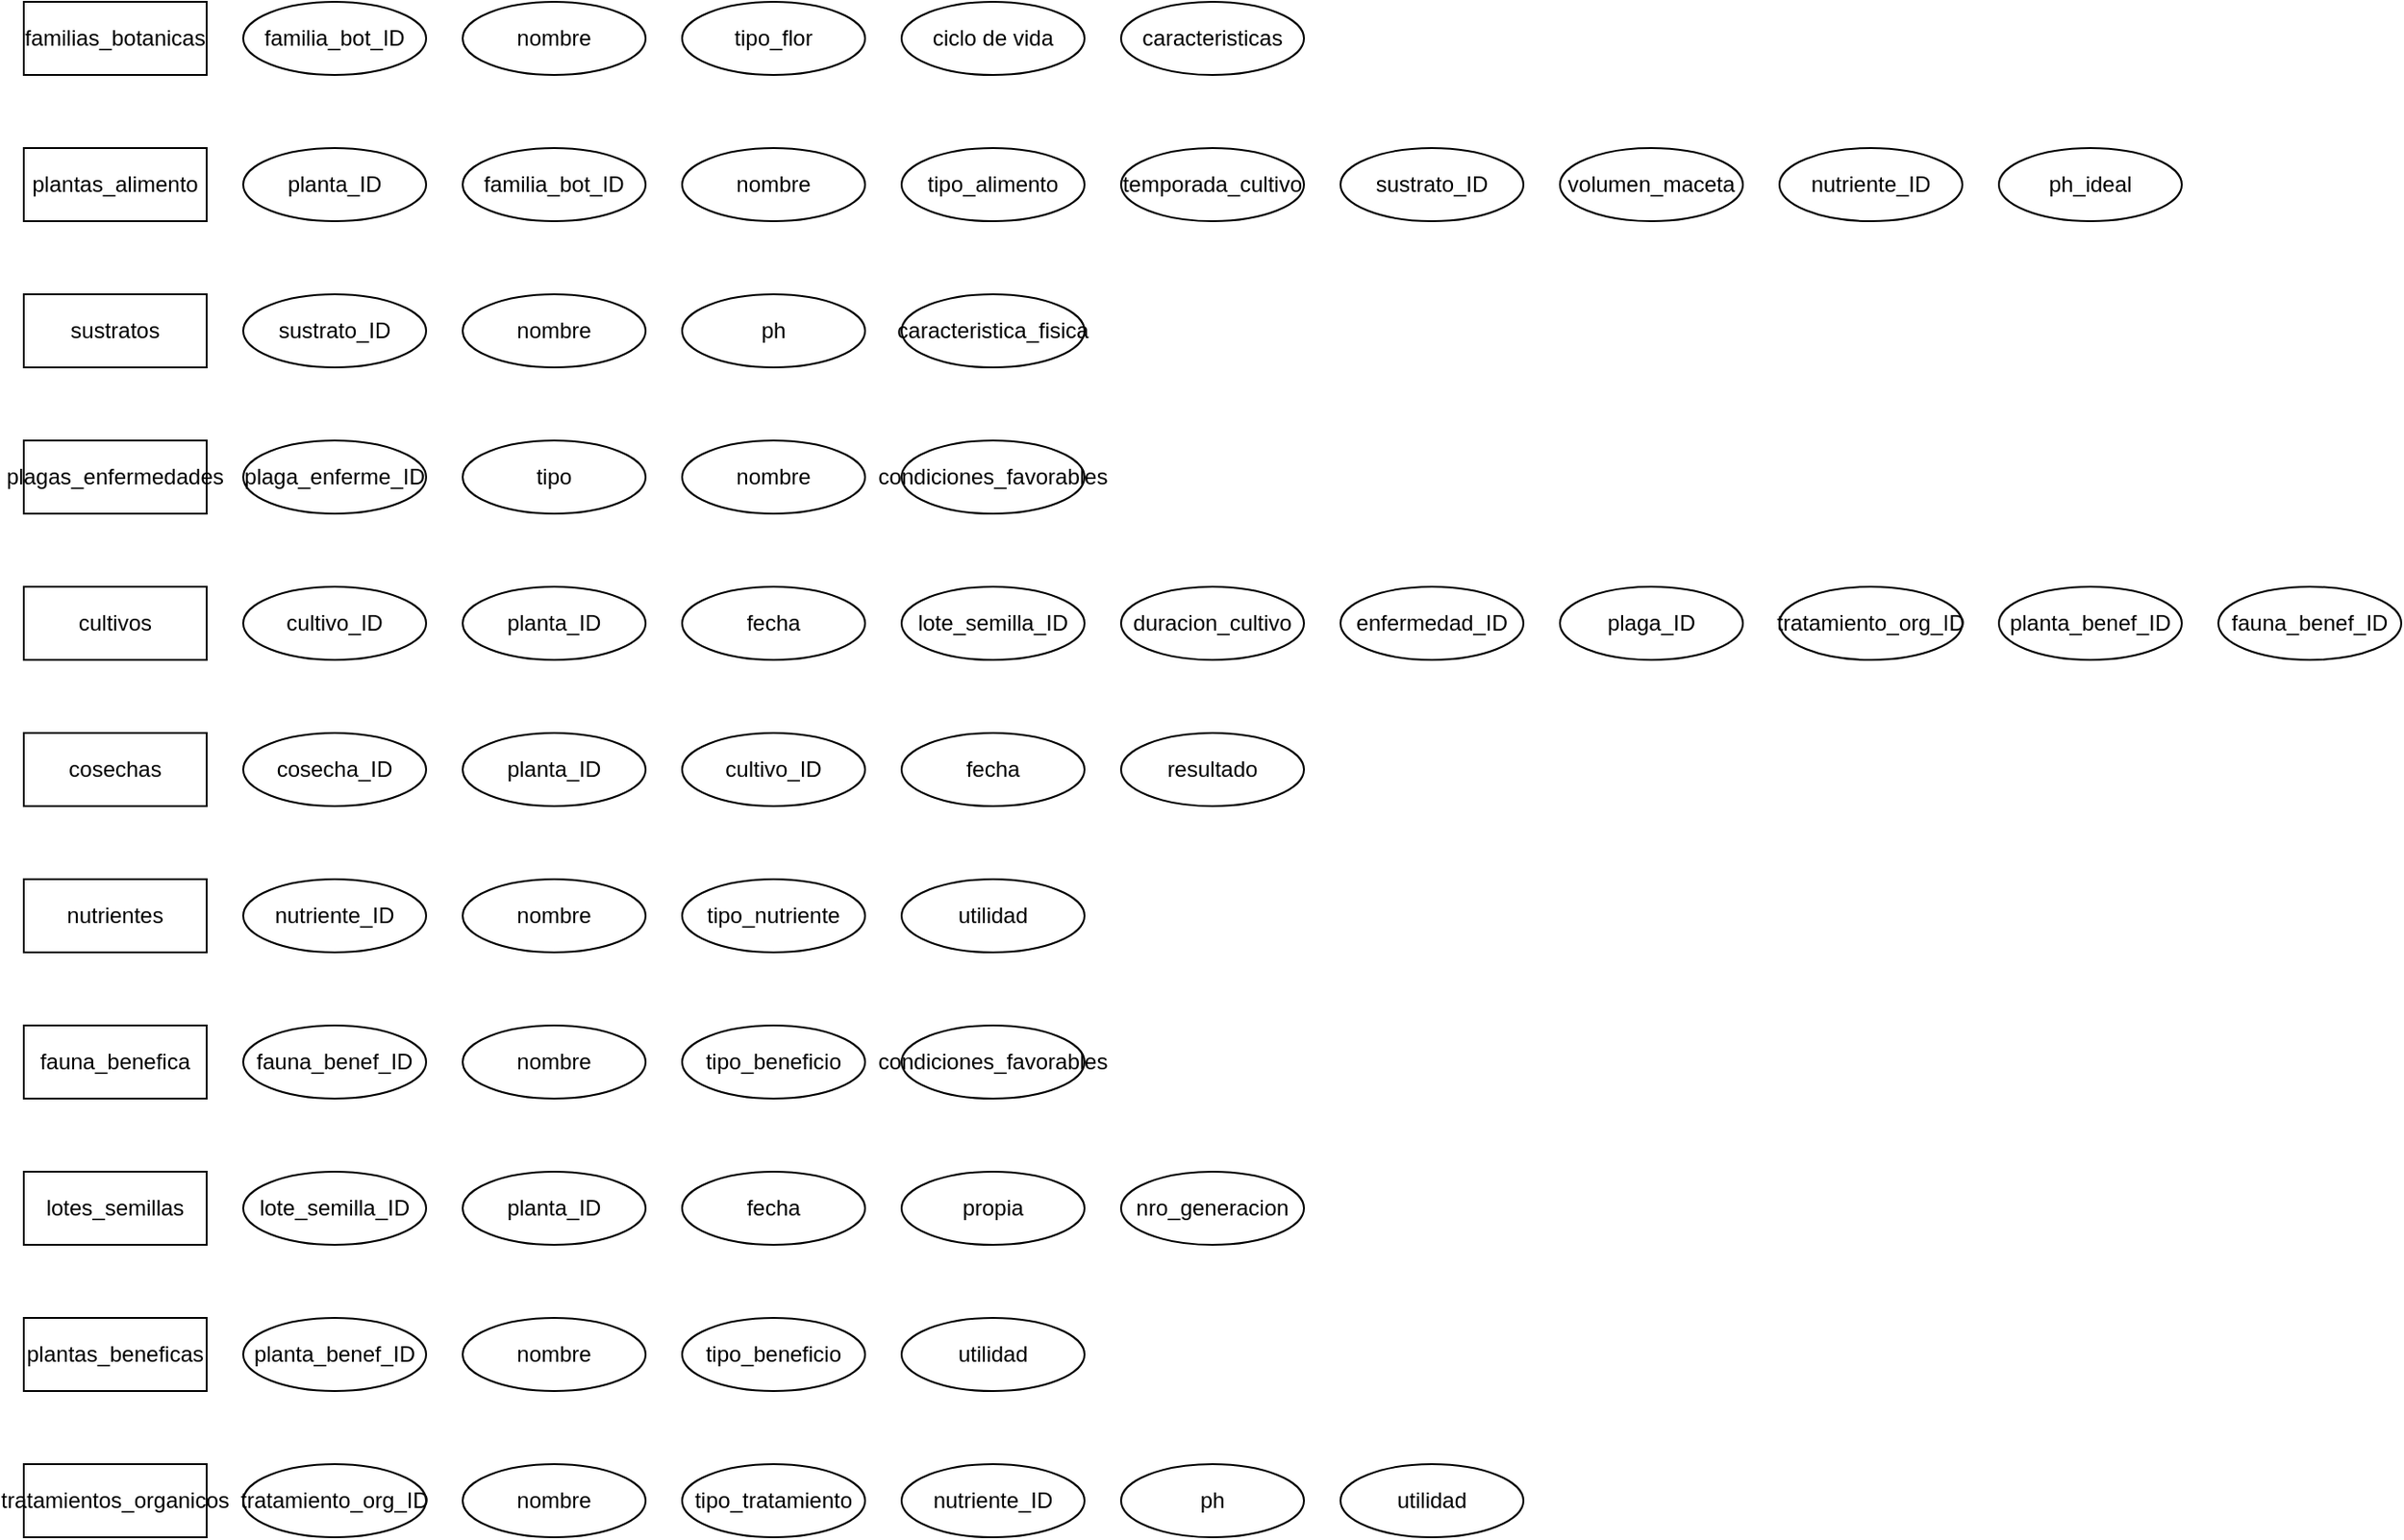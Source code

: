 <mxfile version="20.8.10" type="github">
  <diagram name="Página-1" id="ylDFt_P1A7pdmHqrZeYs">
    <mxGraphModel dx="1387" dy="836" grid="1" gridSize="10" guides="1" tooltips="1" connect="1" arrows="1" fold="1" page="1" pageScale="1" pageWidth="827" pageHeight="1169" math="0" shadow="0">
      <root>
        <mxCell id="0" />
        <mxCell id="1" parent="0" />
        <mxCell id="8bM9OrV7rMDzd9lSsGnL-1" value="familias_botanicas" style="whiteSpace=wrap;html=1;align=center;" parent="1" vertex="1">
          <mxGeometry x="40" y="40" width="100" height="40" as="geometry" />
        </mxCell>
        <mxCell id="8bM9OrV7rMDzd9lSsGnL-2" value="plantas_alimento" style="whiteSpace=wrap;html=1;align=center;" parent="1" vertex="1">
          <mxGeometry x="40" y="120" width="100" height="40" as="geometry" />
        </mxCell>
        <mxCell id="8bM9OrV7rMDzd9lSsGnL-3" value="sustratos" style="whiteSpace=wrap;html=1;align=center;" parent="1" vertex="1">
          <mxGeometry x="40" y="200" width="100" height="40" as="geometry" />
        </mxCell>
        <mxCell id="8bM9OrV7rMDzd9lSsGnL-4" value="plagas_enfermedades" style="whiteSpace=wrap;html=1;align=center;" parent="1" vertex="1">
          <mxGeometry x="40" y="280" width="100" height="40" as="geometry" />
        </mxCell>
        <mxCell id="8bM9OrV7rMDzd9lSsGnL-6" value="cultivos" style="whiteSpace=wrap;html=1;align=center;" parent="1" vertex="1">
          <mxGeometry x="40" y="360" width="100" height="40" as="geometry" />
        </mxCell>
        <mxCell id="8bM9OrV7rMDzd9lSsGnL-7" value="cosechas" style="whiteSpace=wrap;html=1;align=center;" parent="1" vertex="1">
          <mxGeometry x="40" y="440" width="100" height="40" as="geometry" />
        </mxCell>
        <mxCell id="8bM9OrV7rMDzd9lSsGnL-8" value="nutrientes" style="whiteSpace=wrap;html=1;align=center;" parent="1" vertex="1">
          <mxGeometry x="40" y="520" width="100" height="40" as="geometry" />
        </mxCell>
        <mxCell id="8bM9OrV7rMDzd9lSsGnL-9" value="fauna_benefica" style="whiteSpace=wrap;html=1;align=center;" parent="1" vertex="1">
          <mxGeometry x="40" y="600" width="100" height="40" as="geometry" />
        </mxCell>
        <mxCell id="8bM9OrV7rMDzd9lSsGnL-10" value="lotes_semillas" style="whiteSpace=wrap;html=1;align=center;" parent="1" vertex="1">
          <mxGeometry x="40" y="680" width="100" height="40" as="geometry" />
        </mxCell>
        <mxCell id="8bM9OrV7rMDzd9lSsGnL-11" value="plantas_beneficas" style="whiteSpace=wrap;html=1;align=center;" parent="1" vertex="1">
          <mxGeometry x="40" y="760" width="100" height="40" as="geometry" />
        </mxCell>
        <mxCell id="8bM9OrV7rMDzd9lSsGnL-12" value="tratamientos_organicos" style="whiteSpace=wrap;html=1;align=center;" parent="1" vertex="1">
          <mxGeometry x="40" y="840" width="100" height="40" as="geometry" />
        </mxCell>
        <mxCell id="8bM9OrV7rMDzd9lSsGnL-14" value="familia_bot_ID" style="ellipse;whiteSpace=wrap;html=1;align=center;" parent="1" vertex="1">
          <mxGeometry x="160" y="40" width="100" height="40" as="geometry" />
        </mxCell>
        <mxCell id="8bM9OrV7rMDzd9lSsGnL-16" value="nombre" style="ellipse;whiteSpace=wrap;html=1;align=center;" parent="1" vertex="1">
          <mxGeometry x="280" y="40" width="100" height="40" as="geometry" />
        </mxCell>
        <mxCell id="8bM9OrV7rMDzd9lSsGnL-17" value="tipo_flor" style="ellipse;whiteSpace=wrap;html=1;align=center;" parent="1" vertex="1">
          <mxGeometry x="400" y="40" width="100" height="40" as="geometry" />
        </mxCell>
        <mxCell id="8bM9OrV7rMDzd9lSsGnL-18" value="ciclo de vida" style="ellipse;whiteSpace=wrap;html=1;align=center;" parent="1" vertex="1">
          <mxGeometry x="520" y="40" width="100" height="40" as="geometry" />
        </mxCell>
        <mxCell id="8bM9OrV7rMDzd9lSsGnL-19" value="caracteristicas" style="ellipse;whiteSpace=wrap;html=1;align=center;" parent="1" vertex="1">
          <mxGeometry x="640" y="40" width="100" height="40" as="geometry" />
        </mxCell>
        <mxCell id="8bM9OrV7rMDzd9lSsGnL-20" value="volumen_maceta" style="ellipse;whiteSpace=wrap;html=1;align=center;" parent="1" vertex="1">
          <mxGeometry x="880" y="120" width="100" height="40" as="geometry" />
        </mxCell>
        <mxCell id="8bM9OrV7rMDzd9lSsGnL-21" value="planta_ID" style="ellipse;whiteSpace=wrap;html=1;align=center;" parent="1" vertex="1">
          <mxGeometry x="160" y="120" width="100" height="40" as="geometry" />
        </mxCell>
        <mxCell id="8bM9OrV7rMDzd9lSsGnL-22" value="familia_bot_ID" style="ellipse;whiteSpace=wrap;html=1;align=center;" parent="1" vertex="1">
          <mxGeometry x="280" y="120" width="100" height="40" as="geometry" />
        </mxCell>
        <mxCell id="8bM9OrV7rMDzd9lSsGnL-23" value="nombre" style="ellipse;whiteSpace=wrap;html=1;align=center;" parent="1" vertex="1">
          <mxGeometry x="400" y="120" width="100" height="40" as="geometry" />
        </mxCell>
        <mxCell id="8bM9OrV7rMDzd9lSsGnL-24" value="tipo_alimento" style="ellipse;whiteSpace=wrap;html=1;align=center;" parent="1" vertex="1">
          <mxGeometry x="520" y="120" width="100" height="40" as="geometry" />
        </mxCell>
        <mxCell id="8bM9OrV7rMDzd9lSsGnL-25" value="temporada_cultivo" style="ellipse;whiteSpace=wrap;html=1;align=center;" parent="1" vertex="1">
          <mxGeometry x="640" y="120" width="100" height="40" as="geometry" />
        </mxCell>
        <mxCell id="8bM9OrV7rMDzd9lSsGnL-26" value="sustrato_ID" style="ellipse;whiteSpace=wrap;html=1;align=center;" parent="1" vertex="1">
          <mxGeometry x="760" y="120" width="100" height="40" as="geometry" />
        </mxCell>
        <mxCell id="8bM9OrV7rMDzd9lSsGnL-27" value="sustrato_ID" style="ellipse;whiteSpace=wrap;html=1;align=center;" parent="1" vertex="1">
          <mxGeometry x="160" y="200" width="100" height="40" as="geometry" />
        </mxCell>
        <mxCell id="8bM9OrV7rMDzd9lSsGnL-28" value="nombre" style="ellipse;whiteSpace=wrap;html=1;align=center;" parent="1" vertex="1">
          <mxGeometry x="280" y="200" width="100" height="40" as="geometry" />
        </mxCell>
        <mxCell id="8bM9OrV7rMDzd9lSsGnL-29" value="ph" style="ellipse;whiteSpace=wrap;html=1;align=center;" parent="1" vertex="1">
          <mxGeometry x="400" y="200" width="100" height="40" as="geometry" />
        </mxCell>
        <mxCell id="8bM9OrV7rMDzd9lSsGnL-30" value="caracteristica_fisica" style="ellipse;whiteSpace=wrap;html=1;align=center;" parent="1" vertex="1">
          <mxGeometry x="520" y="200" width="100" height="40" as="geometry" />
        </mxCell>
        <mxCell id="8bM9OrV7rMDzd9lSsGnL-33" value="plaga_enferme_ID" style="ellipse;whiteSpace=wrap;html=1;align=center;" parent="1" vertex="1">
          <mxGeometry x="160" y="280" width="100" height="40" as="geometry" />
        </mxCell>
        <mxCell id="8bM9OrV7rMDzd9lSsGnL-34" value="tipo" style="ellipse;whiteSpace=wrap;html=1;align=center;" parent="1" vertex="1">
          <mxGeometry x="280" y="280" width="100" height="40" as="geometry" />
        </mxCell>
        <mxCell id="8bM9OrV7rMDzd9lSsGnL-35" value="nombre" style="ellipse;whiteSpace=wrap;html=1;align=center;" parent="1" vertex="1">
          <mxGeometry x="400" y="280" width="100" height="40" as="geometry" />
        </mxCell>
        <mxCell id="8bM9OrV7rMDzd9lSsGnL-36" value="condiciones_favorables" style="ellipse;whiteSpace=wrap;html=1;align=center;" parent="1" vertex="1">
          <mxGeometry x="520" y="280" width="100" height="40" as="geometry" />
        </mxCell>
        <mxCell id="8bM9OrV7rMDzd9lSsGnL-37" value="tratamiento_org_ID" style="ellipse;whiteSpace=wrap;html=1;align=center;" parent="1" vertex="1">
          <mxGeometry x="1000" y="360" width="100" height="40" as="geometry" />
        </mxCell>
        <mxCell id="8bM9OrV7rMDzd9lSsGnL-38" value="planta_benef_ID" style="ellipse;whiteSpace=wrap;html=1;align=center;" parent="1" vertex="1">
          <mxGeometry x="1120" y="360" width="100" height="40" as="geometry" />
        </mxCell>
        <mxCell id="8bM9OrV7rMDzd9lSsGnL-45" value="planta_benef_ID" style="ellipse;whiteSpace=wrap;html=1;align=center;" parent="1" vertex="1">
          <mxGeometry x="160" y="760" width="100" height="40" as="geometry" />
        </mxCell>
        <mxCell id="8bM9OrV7rMDzd9lSsGnL-46" value="nombre" style="ellipse;whiteSpace=wrap;html=1;align=center;" parent="1" vertex="1">
          <mxGeometry x="280" y="760" width="100" height="40" as="geometry" />
        </mxCell>
        <mxCell id="8bM9OrV7rMDzd9lSsGnL-47" value="tipo_beneficio" style="ellipse;whiteSpace=wrap;html=1;align=center;" parent="1" vertex="1">
          <mxGeometry x="400" y="760" width="100" height="40" as="geometry" />
        </mxCell>
        <mxCell id="8bM9OrV7rMDzd9lSsGnL-48" value="utilidad" style="ellipse;whiteSpace=wrap;html=1;align=center;" parent="1" vertex="1">
          <mxGeometry x="520" y="760" width="100" height="40" as="geometry" />
        </mxCell>
        <mxCell id="8bM9OrV7rMDzd9lSsGnL-51" value="cultivo_ID" style="ellipse;whiteSpace=wrap;html=1;align=center;" parent="1" vertex="1">
          <mxGeometry x="160" y="360" width="100" height="40" as="geometry" />
        </mxCell>
        <mxCell id="8bM9OrV7rMDzd9lSsGnL-52" value="planta_ID" style="ellipse;whiteSpace=wrap;html=1;align=center;" parent="1" vertex="1">
          <mxGeometry x="280" y="360" width="100" height="40" as="geometry" />
        </mxCell>
        <mxCell id="8bM9OrV7rMDzd9lSsGnL-53" value="fecha" style="ellipse;whiteSpace=wrap;html=1;align=center;" parent="1" vertex="1">
          <mxGeometry x="400" y="360" width="100" height="40" as="geometry" />
        </mxCell>
        <mxCell id="8bM9OrV7rMDzd9lSsGnL-55" value="duracion_cultivo" style="ellipse;whiteSpace=wrap;html=1;align=center;" parent="1" vertex="1">
          <mxGeometry x="640" y="360" width="100" height="40" as="geometry" />
        </mxCell>
        <mxCell id="8bM9OrV7rMDzd9lSsGnL-57" value="cosecha_ID" style="ellipse;whiteSpace=wrap;html=1;align=center;" parent="1" vertex="1">
          <mxGeometry x="160" y="440" width="100" height="40" as="geometry" />
        </mxCell>
        <mxCell id="8bM9OrV7rMDzd9lSsGnL-58" value="planta_ID" style="ellipse;whiteSpace=wrap;html=1;align=center;" parent="1" vertex="1">
          <mxGeometry x="280" y="440" width="100" height="40" as="geometry" />
        </mxCell>
        <mxCell id="8bM9OrV7rMDzd9lSsGnL-59" value="cultivo_ID" style="ellipse;whiteSpace=wrap;html=1;align=center;" parent="1" vertex="1">
          <mxGeometry x="400" y="440" width="100" height="40" as="geometry" />
        </mxCell>
        <mxCell id="8bM9OrV7rMDzd9lSsGnL-60" value="fecha" style="ellipse;whiteSpace=wrap;html=1;align=center;" parent="1" vertex="1">
          <mxGeometry x="520" y="440" width="100" height="40" as="geometry" />
        </mxCell>
        <mxCell id="8bM9OrV7rMDzd9lSsGnL-61" value="resultado" style="ellipse;whiteSpace=wrap;html=1;align=center;" parent="1" vertex="1">
          <mxGeometry x="640" y="440" width="100" height="40" as="geometry" />
        </mxCell>
        <mxCell id="8bM9OrV7rMDzd9lSsGnL-63" value="nutriente_ID" style="ellipse;whiteSpace=wrap;html=1;align=center;" parent="1" vertex="1">
          <mxGeometry x="160" y="520" width="100" height="40" as="geometry" />
        </mxCell>
        <mxCell id="8bM9OrV7rMDzd9lSsGnL-64" value="nombre" style="ellipse;whiteSpace=wrap;html=1;align=center;" parent="1" vertex="1">
          <mxGeometry x="280" y="520" width="100" height="40" as="geometry" />
        </mxCell>
        <mxCell id="8bM9OrV7rMDzd9lSsGnL-65" value="tipo_nutriente" style="ellipse;whiteSpace=wrap;html=1;align=center;" parent="1" vertex="1">
          <mxGeometry x="400" y="520" width="100" height="40" as="geometry" />
        </mxCell>
        <mxCell id="8bM9OrV7rMDzd9lSsGnL-66" value="utilidad" style="ellipse;whiteSpace=wrap;html=1;align=center;" parent="1" vertex="1">
          <mxGeometry x="520" y="520" width="100" height="40" as="geometry" />
        </mxCell>
        <mxCell id="8bM9OrV7rMDzd9lSsGnL-69" value="fauna_benef_ID" style="ellipse;whiteSpace=wrap;html=1;align=center;" parent="1" vertex="1">
          <mxGeometry x="160" y="600" width="100" height="40" as="geometry" />
        </mxCell>
        <mxCell id="8bM9OrV7rMDzd9lSsGnL-70" value="nombre" style="ellipse;whiteSpace=wrap;html=1;align=center;" parent="1" vertex="1">
          <mxGeometry x="280" y="600" width="100" height="40" as="geometry" />
        </mxCell>
        <mxCell id="8bM9OrV7rMDzd9lSsGnL-71" value="tipo_beneficio" style="ellipse;whiteSpace=wrap;html=1;align=center;" parent="1" vertex="1">
          <mxGeometry x="400" y="600" width="100" height="40" as="geometry" />
        </mxCell>
        <mxCell id="8bM9OrV7rMDzd9lSsGnL-72" value="condiciones_favorables" style="ellipse;whiteSpace=wrap;html=1;align=center;" parent="1" vertex="1">
          <mxGeometry x="520" y="600" width="100" height="40" as="geometry" />
        </mxCell>
        <mxCell id="8bM9OrV7rMDzd9lSsGnL-75" value="lote_semilla_ID" style="ellipse;whiteSpace=wrap;html=1;align=center;" parent="1" vertex="1">
          <mxGeometry x="160" y="680" width="100" height="40" as="geometry" />
        </mxCell>
        <mxCell id="8bM9OrV7rMDzd9lSsGnL-76" value="planta_ID" style="ellipse;whiteSpace=wrap;html=1;align=center;" parent="1" vertex="1">
          <mxGeometry x="280" y="680" width="100" height="40" as="geometry" />
        </mxCell>
        <mxCell id="8bM9OrV7rMDzd9lSsGnL-77" value="fecha" style="ellipse;whiteSpace=wrap;html=1;align=center;" parent="1" vertex="1">
          <mxGeometry x="400" y="680" width="100" height="40" as="geometry" />
        </mxCell>
        <mxCell id="8bM9OrV7rMDzd9lSsGnL-78" value="propia" style="ellipse;whiteSpace=wrap;html=1;align=center;" parent="1" vertex="1">
          <mxGeometry x="520" y="680" width="100" height="40" as="geometry" />
        </mxCell>
        <mxCell id="8bM9OrV7rMDzd9lSsGnL-79" value="nro_generacion" style="ellipse;whiteSpace=wrap;html=1;align=center;" parent="1" vertex="1">
          <mxGeometry x="640" y="680" width="100" height="40" as="geometry" />
        </mxCell>
        <mxCell id="8bM9OrV7rMDzd9lSsGnL-81" value="tratamiento_org_ID" style="ellipse;whiteSpace=wrap;html=1;align=center;" parent="1" vertex="1">
          <mxGeometry x="160" y="840" width="100" height="40" as="geometry" />
        </mxCell>
        <mxCell id="8bM9OrV7rMDzd9lSsGnL-82" value="nombre" style="ellipse;whiteSpace=wrap;html=1;align=center;" parent="1" vertex="1">
          <mxGeometry x="280" y="840" width="100" height="40" as="geometry" />
        </mxCell>
        <mxCell id="8bM9OrV7rMDzd9lSsGnL-83" value="tipo_tratamiento" style="ellipse;whiteSpace=wrap;html=1;align=center;" parent="1" vertex="1">
          <mxGeometry x="400" y="840" width="100" height="40" as="geometry" />
        </mxCell>
        <mxCell id="8bM9OrV7rMDzd9lSsGnL-84" value="nutriente_ID" style="ellipse;whiteSpace=wrap;html=1;align=center;" parent="1" vertex="1">
          <mxGeometry x="520" y="840" width="100" height="40" as="geometry" />
        </mxCell>
        <mxCell id="8bM9OrV7rMDzd9lSsGnL-85" value="ph" style="ellipse;whiteSpace=wrap;html=1;align=center;" parent="1" vertex="1">
          <mxGeometry x="640" y="840" width="100" height="40" as="geometry" />
        </mxCell>
        <mxCell id="8bM9OrV7rMDzd9lSsGnL-86" value="utilidad" style="ellipse;whiteSpace=wrap;html=1;align=center;" parent="1" vertex="1">
          <mxGeometry x="760" y="840" width="100" height="40" as="geometry" />
        </mxCell>
        <mxCell id="IDKuiclH3PoK7tgWnrYt-2" value="nutriente_ID" style="ellipse;whiteSpace=wrap;html=1;align=center;" vertex="1" parent="1">
          <mxGeometry x="1000" y="120" width="100" height="40" as="geometry" />
        </mxCell>
        <mxCell id="IDKuiclH3PoK7tgWnrYt-3" value="fauna_benef_ID" style="ellipse;whiteSpace=wrap;html=1;align=center;" vertex="1" parent="1">
          <mxGeometry x="1240" y="360" width="100" height="40" as="geometry" />
        </mxCell>
        <mxCell id="IDKuiclH3PoK7tgWnrYt-6" value="lote_semilla_ID" style="ellipse;whiteSpace=wrap;html=1;align=center;" vertex="1" parent="1">
          <mxGeometry x="520" y="360" width="100" height="40" as="geometry" />
        </mxCell>
        <mxCell id="IDKuiclH3PoK7tgWnrYt-8" value="enfermedad_ID" style="ellipse;whiteSpace=wrap;html=1;align=center;" vertex="1" parent="1">
          <mxGeometry x="760" y="360" width="100" height="40" as="geometry" />
        </mxCell>
        <mxCell id="IDKuiclH3PoK7tgWnrYt-10" value="plaga_ID" style="ellipse;whiteSpace=wrap;html=1;align=center;" vertex="1" parent="1">
          <mxGeometry x="880" y="360" width="100" height="40" as="geometry" />
        </mxCell>
        <mxCell id="IDKuiclH3PoK7tgWnrYt-12" value="ph_ideal" style="ellipse;whiteSpace=wrap;html=1;align=center;" vertex="1" parent="1">
          <mxGeometry x="1120" y="120" width="100" height="40" as="geometry" />
        </mxCell>
      </root>
    </mxGraphModel>
  </diagram>
</mxfile>
